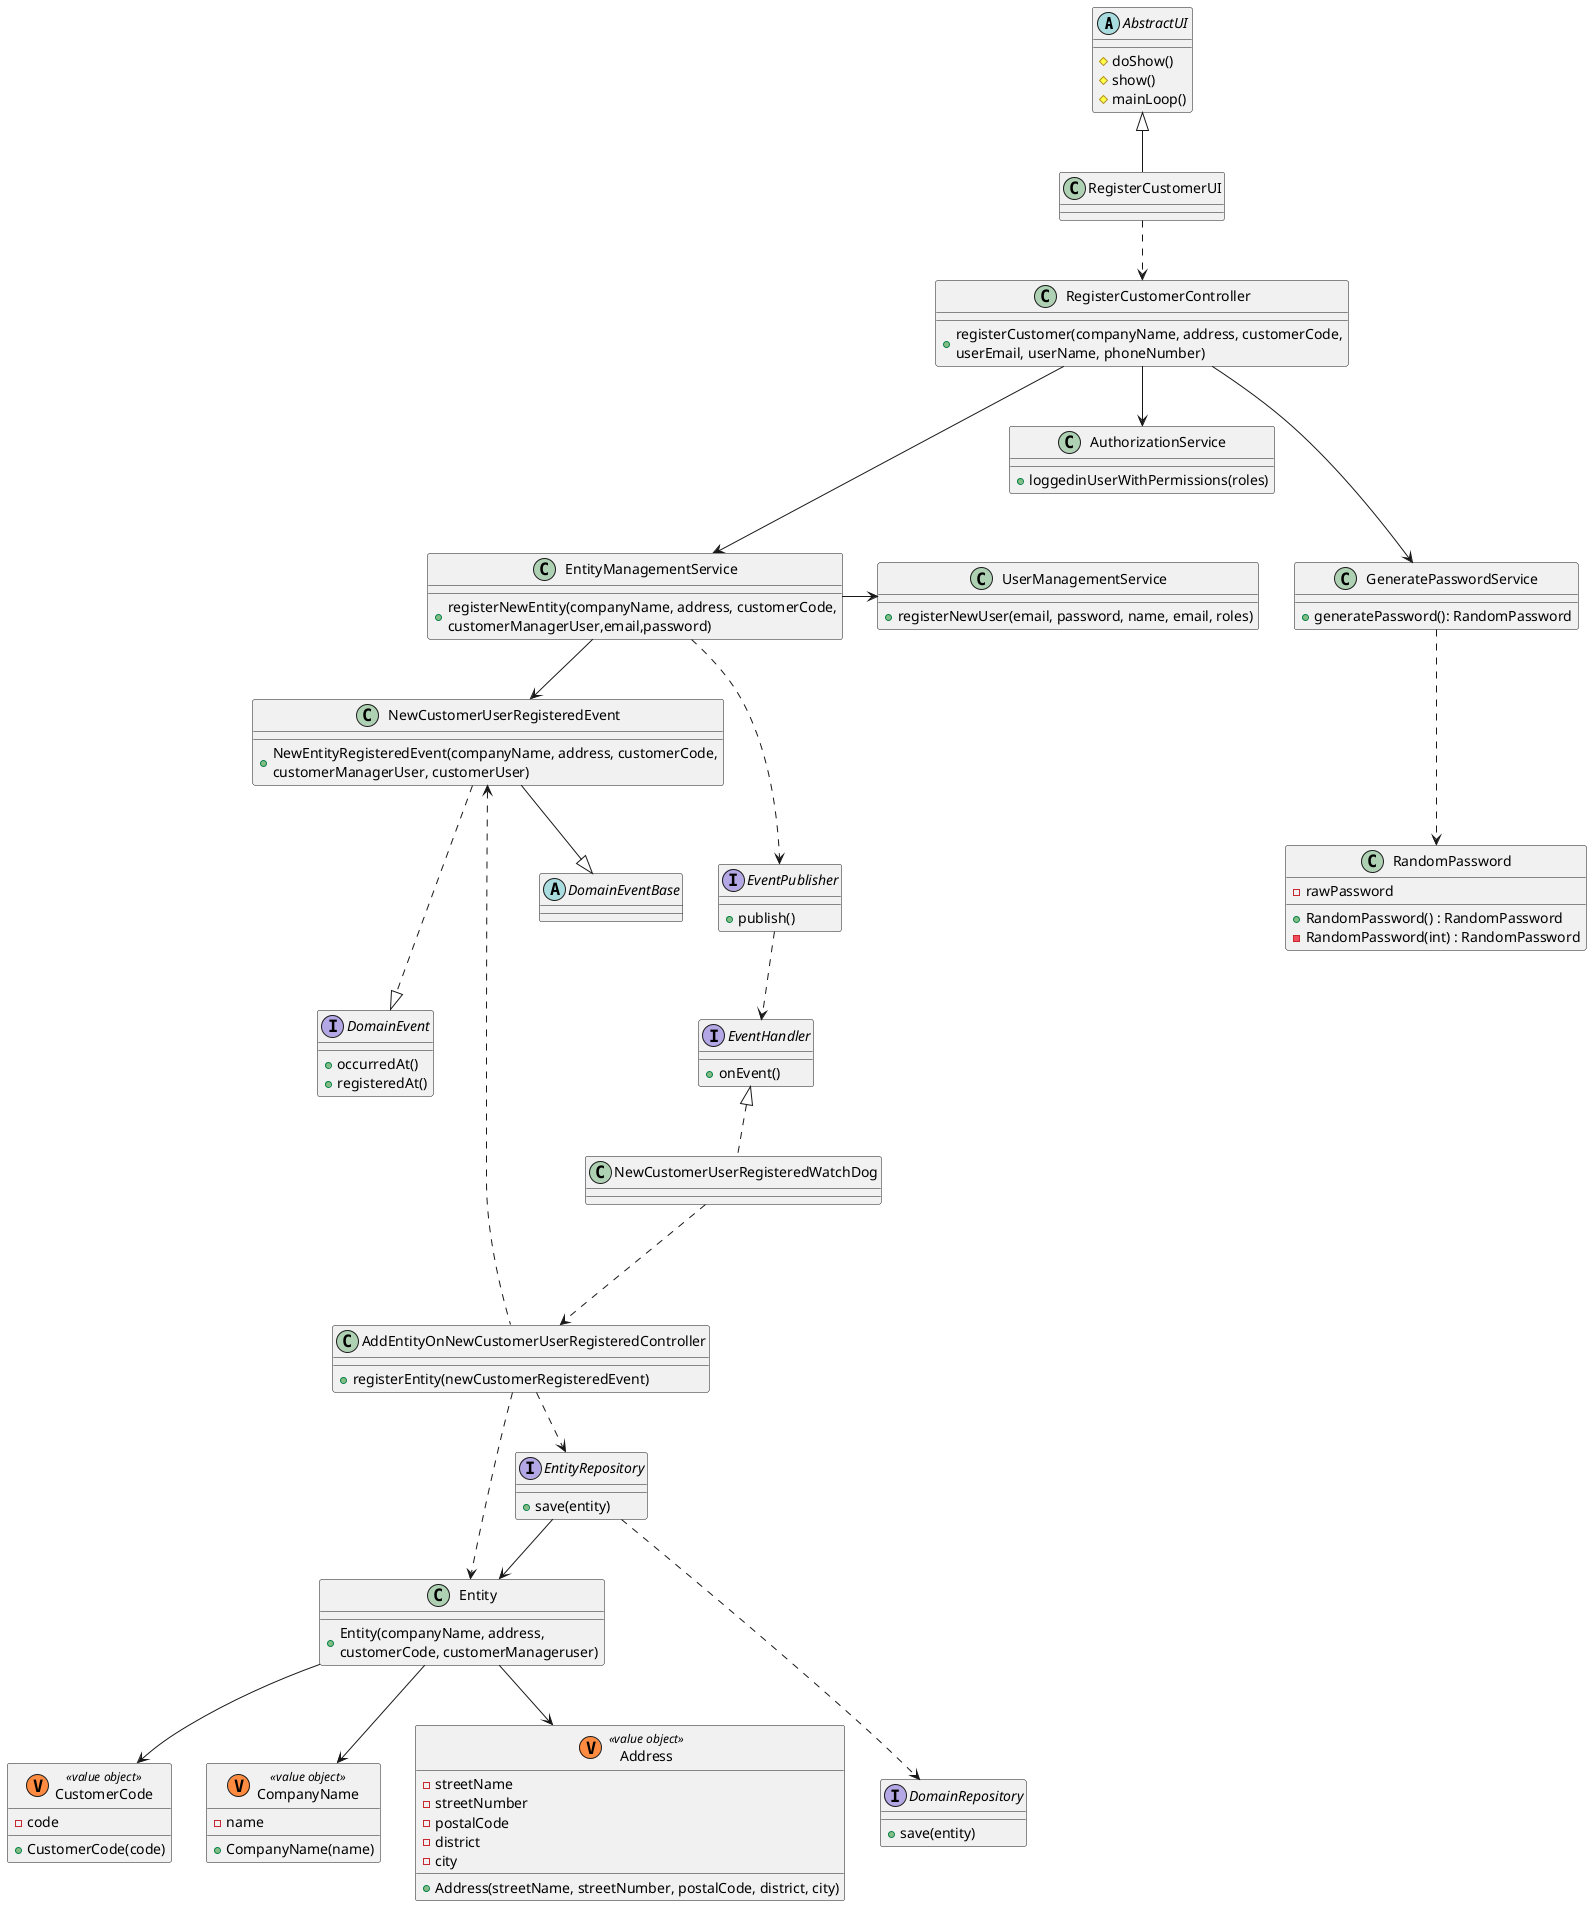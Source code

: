 @startuml



abstract class AbstractUI {
    # doShow()
    # show()
    # mainLoop()
}

class AuthorizationService {
    + loggedinUserWithPermissions(roles)
}

class UserManagementService {
    + registerNewUser(email, password, name, email, roles)
}
class EntityManagementService {
    +  registerNewEntity(companyName, address, customerCode,\ncustomerManagerUser,email,password)
}

interface EventPublisher{
    + publish()
}
interface EventHandler{
    + onEvent()
}
interface DomainEvent{
    + occurredAt()
    + registeredAt()
}
interface DomainRepository{
+ save(entity)
}



class RegisterCustomerUI {

}

class RegisterCustomerController{
+ registerCustomer(companyName, address, customerCode,\nuserEmail, userName, phoneNumber)
}
class AddEntityOnNewCustomerUserRegisteredController{
+ registerEntity(newCustomerRegisteredEvent)
}
class GeneratePasswordService {
+ generatePassword(): RandomPassword
}

class RandomPassword{
- rawPassword
+ RandomPassword() : RandomPassword
- RandomPassword(int) : RandomPassword
}

class Entity{
+ Entity(companyName, address,\ncustomerCode, customerManageruser)
}


interface EntityRepository {
+ save(entity)
}
class CustomerCode <<(V,#FF8B40) value object>>  {
- code
+ CustomerCode(code)
}
class CompanyName <<(V,#FF8B40) value object>> {
- name
+ CompanyName(name)
}
class Address <<(V,#FF8B40) value object>> {
- streetName
- streetNumber
- postalCode
- district
- city
+ Address(streetName, streetNumber, postalCode, district, city)
}
class NewCustomerUserRegisteredEvent{
+ NewEntityRegisteredEvent(companyName, address, customerCode,\ncustomerManagerUser, customerUser)
}
abstract class DomainEventBase {
}
class NewCustomerUserRegisteredWatchDog{
}



AbstractUI <|-- RegisterCustomerUI
RegisterCustomerUI .-> RegisterCustomerController


NewCustomerUserRegisteredEvent --|> DomainEventBase
NewCustomerUserRegisteredEvent .--|> DomainEvent

NewCustomerUserRegisteredWatchDog .-up|> EventHandler
NewCustomerUserRegisteredWatchDog .--> AddEntityOnNewCustomerUserRegisteredController
EventPublisher .-> EventHandler
Entity --> CompanyName
Entity --> CustomerCode
Entity --> Address
EntityRepository .--> DomainRepository
EntityRepository --> Entity

RegisterCustomerController --> AuthorizationService
EntityManagementService -> UserManagementService
RegisterCustomerController ---> EntityManagementService
RegisterCustomerController ---> GeneratePasswordService
EntityManagementService --> NewCustomerUserRegisteredEvent
EntityManagementService .--> EventPublisher

GeneratePasswordService .--> RandomPassword
AddEntityOnNewCustomerUserRegisteredController .-up-> NewCustomerUserRegisteredEvent
AddEntityOnNewCustomerUserRegisteredController .-> Entity
AddEntityOnNewCustomerUserRegisteredController .-> EntityRepository





@enduml